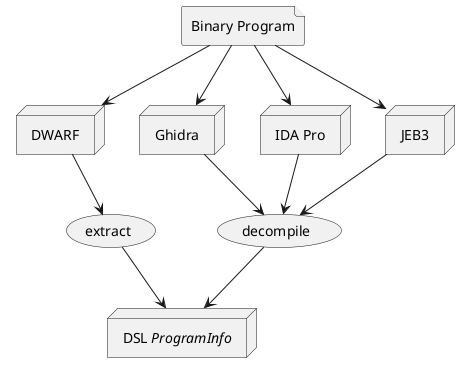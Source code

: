 @startuml proginfo-sources

file "Binary Program" as prog

node "DSL //ProgramInfo//" as dsl

node "DWARF" as dwarf

(extract) as extract
(decompile) as decompile

node "Ghidra" as ghidra
node "IDA Pro" as ida
node "JEB3" as jeb3

prog --> dwarf
prog --> ghidra
prog --> ida
prog --> jeb3

dwarf --> extract

ghidra --> decompile
ida --> decompile
jeb3 --> decompile

extract --> dsl
decompile --> dsl

@enduml